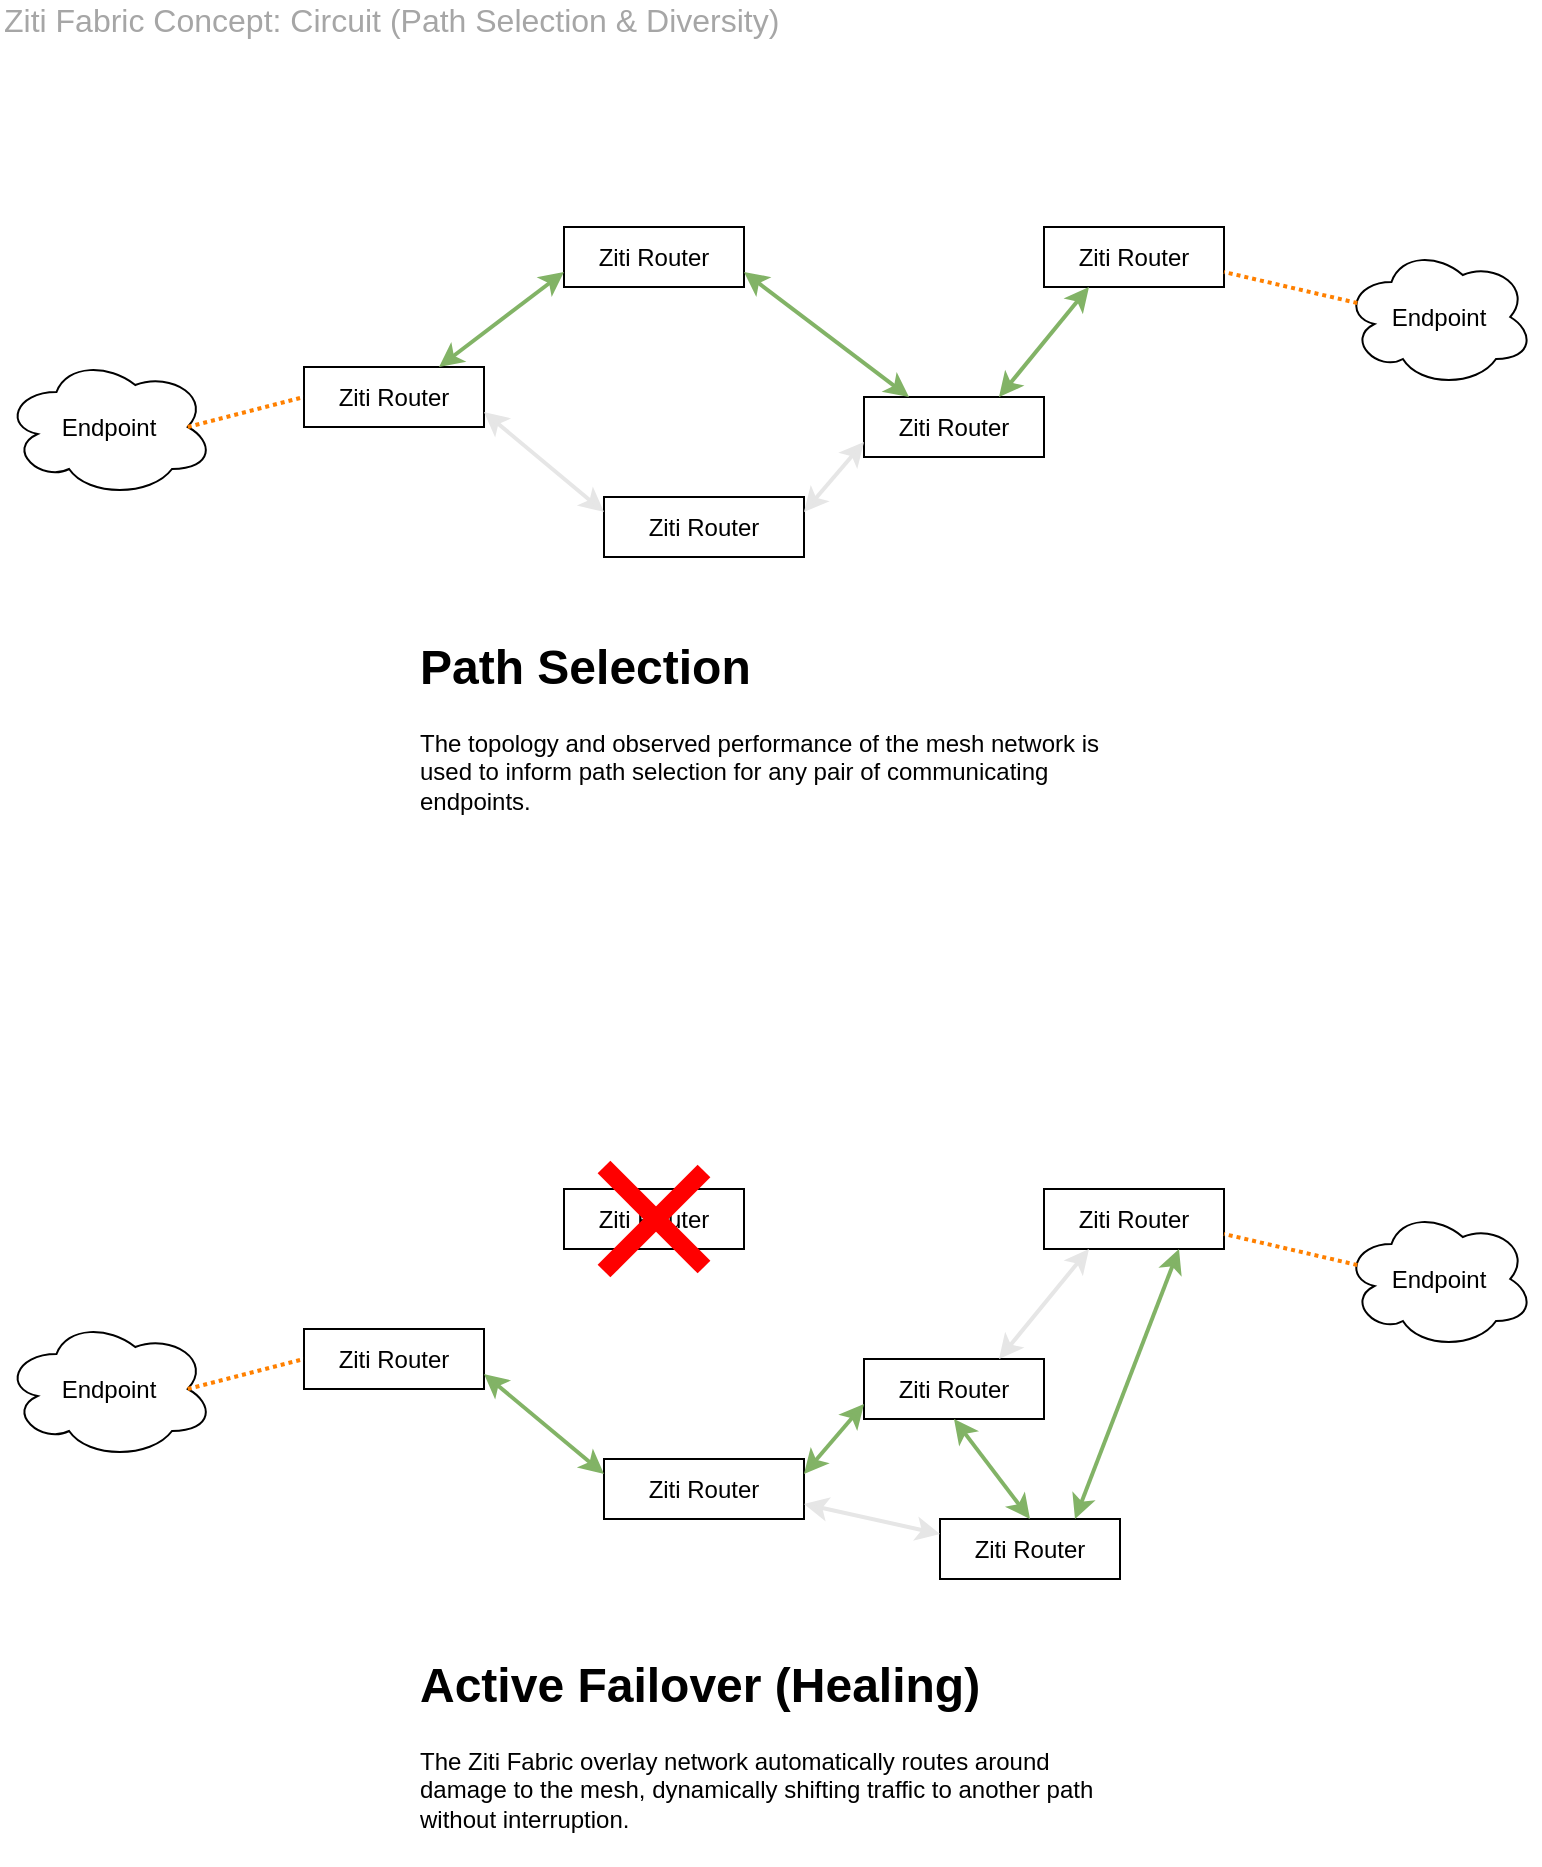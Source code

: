 <mxfile version="10.8.8" type="device"><diagram id="7N5vBccntgZMCnCLdXuk" name="Page-1"><mxGraphModel dx="1511" dy="1383" grid="1" gridSize="10" guides="1" tooltips="1" connect="1" arrows="1" fold="1" page="1" pageScale="1" pageWidth="850" pageHeight="1100" math="0" shadow="0"><root><mxCell id="0"/><mxCell id="1" parent="0"/><mxCell id="pNb4rC3R2wfGMUpOVf7a-1" value="&lt;span style=&quot;font-size: 16px&quot;&gt;Ziti Fabric Concept: Circuit (Path Selection &amp;amp; Diversity)&lt;br&gt;&lt;/span&gt;" style="text;html=1;strokeColor=none;fillColor=none;align=left;verticalAlign=middle;whiteSpace=wrap;rounded=0;fontColor=#A6A6A6;" vertex="1" parent="1"><mxGeometry x="40" y="20" width="770" height="20" as="geometry"/></mxCell><mxCell id="pNb4rC3R2wfGMUpOVf7a-2" value="Ziti Router" style="rounded=0;whiteSpace=wrap;html=1;" vertex="1" parent="1"><mxGeometry x="192" y="203.5" width="90" height="30" as="geometry"/></mxCell><mxCell id="pNb4rC3R2wfGMUpOVf7a-3" value="&lt;font color=&quot;#000000&quot;&gt;Endpoint&lt;/font&gt;&lt;br&gt;" style="ellipse;shape=cloud;whiteSpace=wrap;html=1;fontColor=#82B366;" vertex="1" parent="1"><mxGeometry x="42" y="198.5" width="105" height="70" as="geometry"/></mxCell><mxCell id="pNb4rC3R2wfGMUpOVf7a-4" value="" style="endArrow=none;dashed=1;html=1;strokeColor=#FF8000;strokeWidth=2;fontColor=#82B366;exitX=0.875;exitY=0.5;exitDx=0;exitDy=0;exitPerimeter=0;entryX=0;entryY=0.5;entryDx=0;entryDy=0;dashPattern=1 1;" edge="1" parent="1" source="pNb4rC3R2wfGMUpOVf7a-3" target="pNb4rC3R2wfGMUpOVf7a-2"><mxGeometry width="50" height="50" relative="1" as="geometry"><mxPoint x="122" y="1061.5" as="sourcePoint"/><mxPoint x="247" y="1061.5" as="targetPoint"/></mxGeometry></mxCell><mxCell id="pNb4rC3R2wfGMUpOVf7a-5" value="Ziti Router" style="rounded=0;whiteSpace=wrap;html=1;" vertex="1" parent="1"><mxGeometry x="562" y="133.5" width="90" height="30" as="geometry"/></mxCell><mxCell id="pNb4rC3R2wfGMUpOVf7a-6" value="Ziti Router" style="rounded=0;whiteSpace=wrap;html=1;" vertex="1" parent="1"><mxGeometry x="342" y="268.5" width="100" height="30" as="geometry"/></mxCell><mxCell id="pNb4rC3R2wfGMUpOVf7a-7" value="Ziti Router" style="rounded=0;whiteSpace=wrap;html=1;" vertex="1" parent="1"><mxGeometry x="472" y="218.5" width="90" height="30" as="geometry"/></mxCell><mxCell id="pNb4rC3R2wfGMUpOVf7a-8" value="Ziti Router" style="rounded=0;whiteSpace=wrap;html=1;" vertex="1" parent="1"><mxGeometry x="322" y="133.5" width="90" height="30" as="geometry"/></mxCell><mxCell id="pNb4rC3R2wfGMUpOVf7a-9" value="" style="endArrow=classic;startArrow=classic;html=1;exitX=0;exitY=0.25;exitDx=0;exitDy=0;entryX=1;entryY=0.75;entryDx=0;entryDy=0;fillColor=#d5e8d4;strokeColor=#E6E6E6;strokeWidth=2;" edge="1" parent="1" source="pNb4rC3R2wfGMUpOVf7a-6" target="pNb4rC3R2wfGMUpOVf7a-2"><mxGeometry width="50" height="50" relative="1" as="geometry"><mxPoint x="272" y="233.5" as="sourcePoint"/><mxPoint x="352" y="163.5" as="targetPoint"/></mxGeometry></mxCell><mxCell id="pNb4rC3R2wfGMUpOVf7a-10" value="" style="endArrow=classic;startArrow=classic;html=1;exitX=0.25;exitY=0;exitDx=0;exitDy=0;fillColor=#d5e8d4;strokeColor=#82b366;strokeWidth=2;entryX=1;entryY=0.75;entryDx=0;entryDy=0;" edge="1" parent="1" source="pNb4rC3R2wfGMUpOVf7a-7" target="pNb4rC3R2wfGMUpOVf7a-8"><mxGeometry width="50" height="50" relative="1" as="geometry"><mxPoint x="282" y="243.5" as="sourcePoint"/><mxPoint x="432" y="163.5" as="targetPoint"/></mxGeometry></mxCell><mxCell id="pNb4rC3R2wfGMUpOVf7a-11" value="" style="endArrow=classic;startArrow=classic;html=1;exitX=1;exitY=0.25;exitDx=0;exitDy=0;entryX=0;entryY=0.75;entryDx=0;entryDy=0;fillColor=#d5e8d4;strokeColor=#E6E6E6;strokeWidth=2;" edge="1" parent="1" source="pNb4rC3R2wfGMUpOVf7a-6" target="pNb4rC3R2wfGMUpOVf7a-7"><mxGeometry width="50" height="50" relative="1" as="geometry"><mxPoint x="292" y="253.5" as="sourcePoint"/><mxPoint x="372" y="183.5" as="targetPoint"/></mxGeometry></mxCell><mxCell id="pNb4rC3R2wfGMUpOVf7a-12" value="" style="endArrow=classic;startArrow=classic;html=1;exitX=0.75;exitY=0;exitDx=0;exitDy=0;fillColor=#d5e8d4;strokeColor=#82b366;strokeWidth=2;entryX=0.25;entryY=1;entryDx=0;entryDy=0;" edge="1" parent="1" source="pNb4rC3R2wfGMUpOVf7a-7" target="pNb4rC3R2wfGMUpOVf7a-5"><mxGeometry width="50" height="50" relative="1" as="geometry"><mxPoint x="552" y="273.5" as="sourcePoint"/><mxPoint x="442" y="173.5" as="targetPoint"/></mxGeometry></mxCell><mxCell id="pNb4rC3R2wfGMUpOVf7a-13" value="" style="endArrow=classic;startArrow=classic;html=1;exitX=0;exitY=0.75;exitDx=0;exitDy=0;entryX=0.75;entryY=0;entryDx=0;entryDy=0;fillColor=#d5e8d4;strokeColor=#82b366;strokeWidth=2;" edge="1" parent="1" source="pNb4rC3R2wfGMUpOVf7a-8" target="pNb4rC3R2wfGMUpOVf7a-2"><mxGeometry width="50" height="50" relative="1" as="geometry"><mxPoint x="402" y="353.5" as="sourcePoint"/><mxPoint x="382" y="173.5" as="targetPoint"/></mxGeometry></mxCell><mxCell id="pNb4rC3R2wfGMUpOVf7a-14" value="&lt;font color=&quot;#000000&quot;&gt;Endpoint&lt;/font&gt;&lt;br&gt;" style="ellipse;shape=cloud;whiteSpace=wrap;html=1;fontColor=#82B366;" vertex="1" parent="1"><mxGeometry x="712" y="143.5" width="95" height="70" as="geometry"/></mxCell><mxCell id="pNb4rC3R2wfGMUpOVf7a-15" value="" style="endArrow=none;dashed=1;html=1;strokeColor=#FF8000;strokeWidth=2;fontColor=#82B366;exitX=0.07;exitY=0.4;exitDx=0;exitDy=0;exitPerimeter=0;entryX=1;entryY=0.75;entryDx=0;entryDy=0;dashPattern=1 1;" edge="1" parent="1" source="pNb4rC3R2wfGMUpOVf7a-14" target="pNb4rC3R2wfGMUpOVf7a-5"><mxGeometry width="50" height="50" relative="1" as="geometry"><mxPoint x="144" y="243.5" as="sourcePoint"/><mxPoint x="202" y="228.5" as="targetPoint"/></mxGeometry></mxCell><mxCell id="pNb4rC3R2wfGMUpOVf7a-16" value="&lt;h1&gt;Path Selection&lt;/h1&gt;&lt;p&gt;The topology and observed performance of the mesh network is used to inform path selection for any pair of communicating endpoints.&lt;/p&gt;" style="text;html=1;strokeColor=none;fillColor=none;spacing=5;spacingTop=-20;whiteSpace=wrap;overflow=hidden;rounded=0;" vertex="1" parent="1"><mxGeometry x="245" y="333.5" width="360" height="110" as="geometry"/></mxCell><mxCell id="pNb4rC3R2wfGMUpOVf7a-17" value="Ziti Router" style="rounded=0;whiteSpace=wrap;html=1;" vertex="1" parent="1"><mxGeometry x="192" y="684.5" width="90" height="30" as="geometry"/></mxCell><mxCell id="pNb4rC3R2wfGMUpOVf7a-18" value="&lt;font color=&quot;#000000&quot;&gt;Endpoint&lt;/font&gt;&lt;br&gt;" style="ellipse;shape=cloud;whiteSpace=wrap;html=1;fontColor=#82B366;" vertex="1" parent="1"><mxGeometry x="42" y="679.5" width="105" height="70" as="geometry"/></mxCell><mxCell id="pNb4rC3R2wfGMUpOVf7a-19" value="" style="endArrow=none;dashed=1;html=1;strokeColor=#FF8000;strokeWidth=2;fontColor=#82B366;exitX=0.875;exitY=0.5;exitDx=0;exitDy=0;exitPerimeter=0;entryX=0;entryY=0.5;entryDx=0;entryDy=0;dashPattern=1 1;" edge="1" parent="1" source="pNb4rC3R2wfGMUpOVf7a-18" target="pNb4rC3R2wfGMUpOVf7a-17"><mxGeometry width="50" height="50" relative="1" as="geometry"><mxPoint x="122" y="1542.5" as="sourcePoint"/><mxPoint x="247" y="1542.5" as="targetPoint"/></mxGeometry></mxCell><mxCell id="pNb4rC3R2wfGMUpOVf7a-20" value="Ziti Router" style="rounded=0;whiteSpace=wrap;html=1;" vertex="1" parent="1"><mxGeometry x="562" y="614.5" width="90" height="30" as="geometry"/></mxCell><mxCell id="pNb4rC3R2wfGMUpOVf7a-21" value="Ziti Router" style="rounded=0;whiteSpace=wrap;html=1;" vertex="1" parent="1"><mxGeometry x="342" y="749.5" width="100" height="30" as="geometry"/></mxCell><mxCell id="pNb4rC3R2wfGMUpOVf7a-22" value="Ziti Router" style="rounded=0;whiteSpace=wrap;html=1;" vertex="1" parent="1"><mxGeometry x="472" y="699.5" width="90" height="30" as="geometry"/></mxCell><mxCell id="pNb4rC3R2wfGMUpOVf7a-23" value="Ziti Router" style="rounded=0;whiteSpace=wrap;html=1;" vertex="1" parent="1"><mxGeometry x="322" y="614.5" width="90" height="30" as="geometry"/></mxCell><mxCell id="pNb4rC3R2wfGMUpOVf7a-24" value="" style="endArrow=classic;startArrow=classic;html=1;exitX=0;exitY=0.25;exitDx=0;exitDy=0;entryX=1;entryY=0.75;entryDx=0;entryDy=0;fillColor=#d5e8d4;strokeColor=#82B366;strokeWidth=2;" edge="1" parent="1" source="pNb4rC3R2wfGMUpOVf7a-21" target="pNb4rC3R2wfGMUpOVf7a-17"><mxGeometry width="50" height="50" relative="1" as="geometry"><mxPoint x="272" y="714.5" as="sourcePoint"/><mxPoint x="352" y="644.5" as="targetPoint"/></mxGeometry></mxCell><mxCell id="pNb4rC3R2wfGMUpOVf7a-25" value="" style="endArrow=classic;startArrow=classic;html=1;exitX=1;exitY=0.25;exitDx=0;exitDy=0;entryX=0;entryY=0.75;entryDx=0;entryDy=0;fillColor=#d5e8d4;strokeColor=#82B366;strokeWidth=2;" edge="1" parent="1" source="pNb4rC3R2wfGMUpOVf7a-21" target="pNb4rC3R2wfGMUpOVf7a-22"><mxGeometry width="50" height="50" relative="1" as="geometry"><mxPoint x="292" y="734.5" as="sourcePoint"/><mxPoint x="372" y="664.5" as="targetPoint"/></mxGeometry></mxCell><mxCell id="pNb4rC3R2wfGMUpOVf7a-26" value="" style="endArrow=classic;startArrow=classic;html=1;exitX=0.75;exitY=0;exitDx=0;exitDy=0;fillColor=#d5e8d4;strokeColor=#E6E6E6;strokeWidth=2;entryX=0.25;entryY=1;entryDx=0;entryDy=0;" edge="1" parent="1" source="pNb4rC3R2wfGMUpOVf7a-22" target="pNb4rC3R2wfGMUpOVf7a-20"><mxGeometry width="50" height="50" relative="1" as="geometry"><mxPoint x="552" y="754.5" as="sourcePoint"/><mxPoint x="442" y="654.5" as="targetPoint"/></mxGeometry></mxCell><mxCell id="pNb4rC3R2wfGMUpOVf7a-27" value="&lt;font color=&quot;#000000&quot;&gt;Endpoint&lt;/font&gt;&lt;br&gt;" style="ellipse;shape=cloud;whiteSpace=wrap;html=1;fontColor=#82B366;" vertex="1" parent="1"><mxGeometry x="712" y="624.5" width="95" height="70" as="geometry"/></mxCell><mxCell id="pNb4rC3R2wfGMUpOVf7a-28" value="" style="endArrow=none;dashed=1;html=1;strokeColor=#FF8000;strokeWidth=2;fontColor=#82B366;exitX=0.07;exitY=0.4;exitDx=0;exitDy=0;exitPerimeter=0;entryX=1;entryY=0.75;entryDx=0;entryDy=0;dashPattern=1 1;" edge="1" parent="1" source="pNb4rC3R2wfGMUpOVf7a-27" target="pNb4rC3R2wfGMUpOVf7a-20"><mxGeometry width="50" height="50" relative="1" as="geometry"><mxPoint x="144" y="724.5" as="sourcePoint"/><mxPoint x="202" y="709.5" as="targetPoint"/></mxGeometry></mxCell><mxCell id="pNb4rC3R2wfGMUpOVf7a-29" value="" style="group" vertex="1" connectable="0" parent="1"><mxGeometry x="342" y="603.5" width="50" height="52" as="geometry"/></mxCell><mxCell id="pNb4rC3R2wfGMUpOVf7a-30" value="" style="endArrow=none;html=1;strokeColor=#FF0000;strokeWidth=9;fillColor=#e51400;" edge="1" parent="pNb4rC3R2wfGMUpOVf7a-29"><mxGeometry width="50" height="50" relative="1" as="geometry"><mxPoint y="52" as="sourcePoint"/><mxPoint x="50" y="2" as="targetPoint"/></mxGeometry></mxCell><mxCell id="pNb4rC3R2wfGMUpOVf7a-31" value="" style="endArrow=none;html=1;strokeColor=#FF0000;strokeWidth=9;fillColor=#e51400;" edge="1" parent="pNb4rC3R2wfGMUpOVf7a-29"><mxGeometry width="50" height="50" relative="1" as="geometry"><mxPoint x="50" y="50" as="sourcePoint"/><mxPoint as="targetPoint"/></mxGeometry></mxCell><mxCell id="pNb4rC3R2wfGMUpOVf7a-32" value="Ziti Router" style="rounded=0;whiteSpace=wrap;html=1;" vertex="1" parent="1"><mxGeometry x="510" y="779.5" width="90" height="30" as="geometry"/></mxCell><mxCell id="pNb4rC3R2wfGMUpOVf7a-33" value="" style="endArrow=classic;startArrow=classic;html=1;exitX=0;exitY=0.25;exitDx=0;exitDy=0;entryX=1;entryY=0.75;entryDx=0;entryDy=0;fillColor=#d5e8d4;strokeColor=#E6E6E6;strokeWidth=2;" edge="1" parent="1" source="pNb4rC3R2wfGMUpOVf7a-32" target="pNb4rC3R2wfGMUpOVf7a-21"><mxGeometry width="50" height="50" relative="1" as="geometry"><mxPoint x="352" y="767" as="sourcePoint"/><mxPoint x="292" y="717" as="targetPoint"/></mxGeometry></mxCell><mxCell id="pNb4rC3R2wfGMUpOVf7a-34" value="" style="endArrow=classic;startArrow=classic;html=1;exitX=0.5;exitY=0;exitDx=0;exitDy=0;entryX=0.5;entryY=1;entryDx=0;entryDy=0;fillColor=#d5e8d4;strokeColor=#82B366;strokeWidth=2;" edge="1" parent="1" source="pNb4rC3R2wfGMUpOVf7a-32" target="pNb4rC3R2wfGMUpOVf7a-22"><mxGeometry width="50" height="50" relative="1" as="geometry"><mxPoint x="362" y="777" as="sourcePoint"/><mxPoint x="302" y="727" as="targetPoint"/></mxGeometry></mxCell><mxCell id="pNb4rC3R2wfGMUpOVf7a-35" value="" style="endArrow=classic;startArrow=classic;html=1;exitX=0.75;exitY=1;exitDx=0;exitDy=0;entryX=0.75;entryY=0;entryDx=0;entryDy=0;fillColor=#d5e8d4;strokeColor=#82B366;strokeWidth=2;" edge="1" parent="1" source="pNb4rC3R2wfGMUpOVf7a-20" target="pNb4rC3R2wfGMUpOVf7a-32"><mxGeometry width="50" height="50" relative="1" as="geometry"><mxPoint x="372" y="787" as="sourcePoint"/><mxPoint x="312" y="737" as="targetPoint"/></mxGeometry></mxCell><mxCell id="pNb4rC3R2wfGMUpOVf7a-36" value="&lt;h1&gt;Active Failover (Healing)&lt;/h1&gt;&lt;p&gt;The Ziti Fabric overlay network automatically routes around damage to the mesh, dynamically shifting traffic to another path without interruption.&lt;/p&gt;" style="text;html=1;strokeColor=none;fillColor=none;spacing=5;spacingTop=-20;whiteSpace=wrap;overflow=hidden;rounded=0;" vertex="1" parent="1"><mxGeometry x="244.5" y="842.5" width="360" height="110" as="geometry"/></mxCell></root></mxGraphModel></diagram></mxfile>